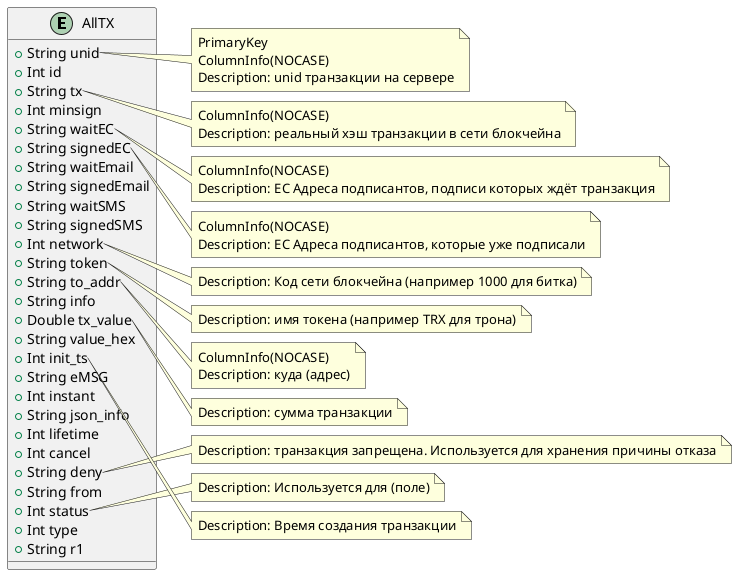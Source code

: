 @startuml
entity AllTX {
    +String unid
    +Int id
    +String tx
    +Int minsign
    +String waitEC
    +String signedEC
    +String waitEmail
    +String signedEmail
    +String waitSMS
    +String signedSMS
    +Int network
    +String token
    +String to_addr
    +String info
    +Double tx_value
    +String value_hex
    +Int init_ts
    +String eMSG
    +Int instant
    +String json_info
    +Int lifetime
    +Int cancel
    +String deny
    +String from
    +Int status
    +Int type
    +String r1
}

' Annotations and additional metadata
note right of AllTX::unid
  PrimaryKey
  ColumnInfo(NOCASE)
  Description: unid транзакции на сервере
end note

note right of AllTX::tx
  ColumnInfo(NOCASE)
  Description: реальный хэш транзакции в сети блокчейна
end note

note right of AllTX::waitEC
  ColumnInfo(NOCASE)
  Description: EC Адреса подписантов, подписи которых ждёт транзакция
end note

note right of AllTX::signedEC
  ColumnInfo(NOCASE)
  Description: EC Адреса подписантов, которые уже подписали
end note

note right of AllTX::network
  Description: Код сети блокчейна (например 1000 для битка)
end note

note right of AllTX::token
  Description: имя токена (например TRX для трона)
end note

note right of AllTX::to_addr
  ColumnInfo(NOCASE)
  Description: куда (адрес)
end note

note right of AllTX::tx_value
  Description: сумма транзакции
end note

note right of AllTX::deny
  Description: транзакция запрещена. Используется для хранения причины отказа
end note

note right of AllTX::status
  Description: Используется для (поле)
end note

note right of AllTX::init_ts
  Description: Время создания транзакции
end note

@enduml
